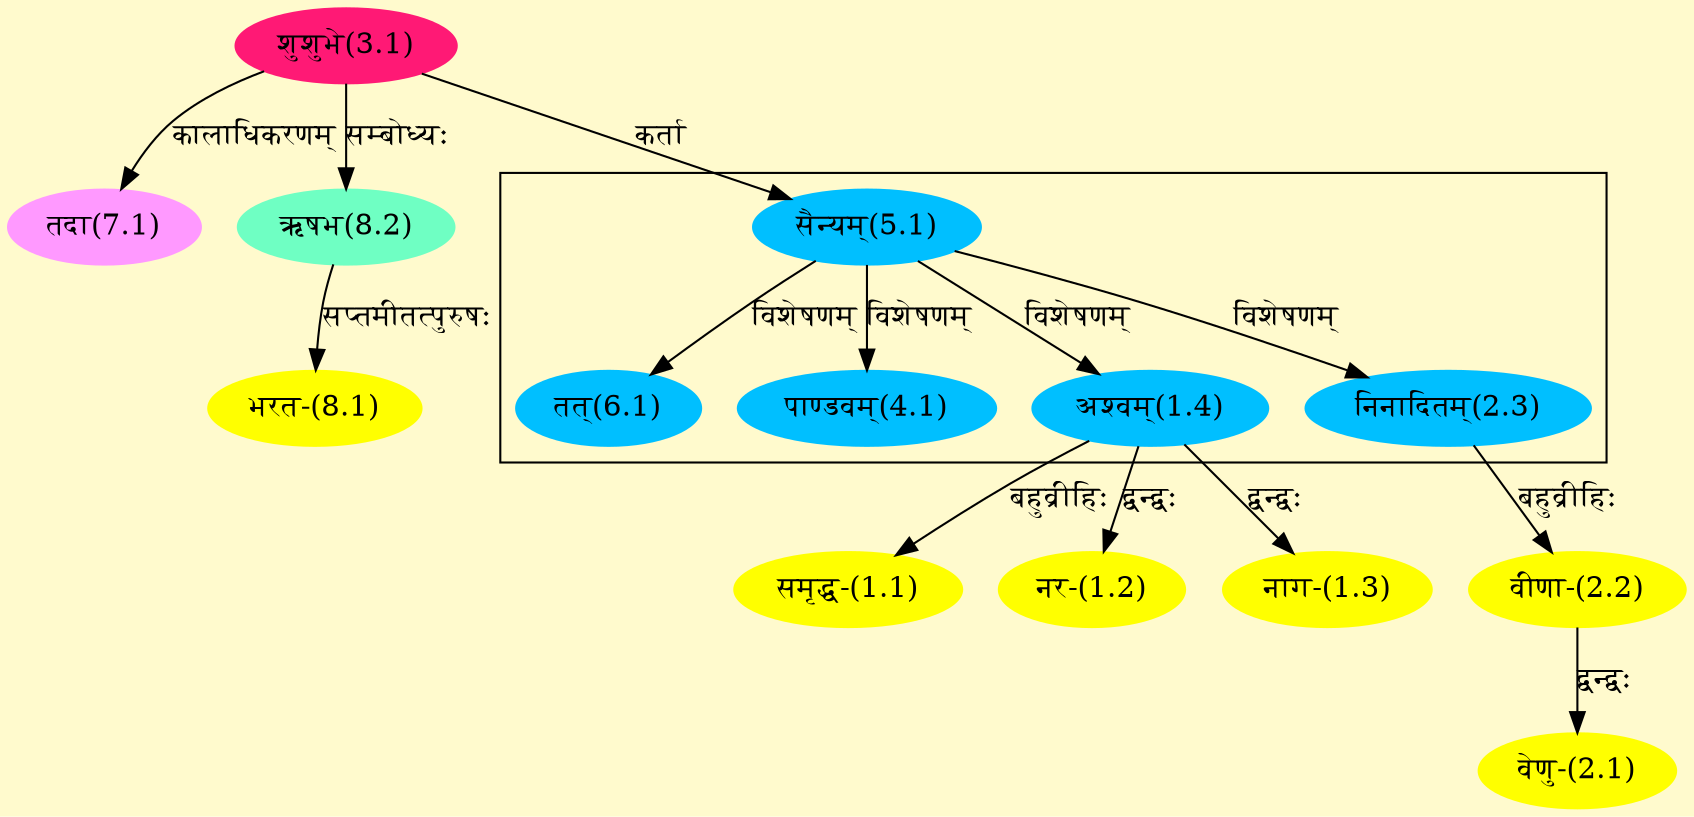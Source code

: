 digraph G{
rankdir=BT;
 compound=true;
 bgcolor="lemonchiffon1";

subgraph cluster_1{
Node1_4 [style=filled, color="#00BFFF" label = "अश्वम्(1.4)"]
Node5_1 [style=filled, color="#00BFFF" label = "सैन्यम्(5.1)"]
Node2_3 [style=filled, color="#00BFFF" label = "निनादितम्(2.3)"]
Node4_1 [style=filled, color="#00BFFF" label = "पाण्डवम्(4.1)"]
Node6_1 [style=filled, color="#00BFFF" label = "तत्(6.1)"]

}
Node1_1 [style=filled, color="#FFFF00" label = "समृद्ध-(1.1)"]
Node1_4 [style=filled, color="#00BFFF" label = "अश्वम्(1.4)"]
Node1_2 [style=filled, color="#FFFF00" label = "नर-(1.2)"]
Node1_3 [style=filled, color="#FFFF00" label = "नाग-(1.3)"]
Node2_1 [style=filled, color="#FFFF00" label = "वेणु-(2.1)"]
Node2_2 [style=filled, color="#FFFF00" label = "वीणा-(2.2)"]
Node2_3 [style=filled, color="#00BFFF" label = "निनादितम्(2.3)"]
Node3_1 [style=filled, color="#FF1975" label = "शुशुभे(3.1)"]
Node5_1 [style=filled, color="#00BFFF" label = "सैन्यम्(5.1)"]
Node [style=filled, color="" label = "()"]
Node7_1 [style=filled, color="#FF99FF" label = "तदा(7.1)"]
Node8_1 [style=filled, color="#FFFF00" label = "भरत-(8.1)"]
Node8_2 [style=filled, color="#6FFFC3" label = "ऋषभ(8.2)"]
/* Start of Relations section */

Node1_1 -> Node1_4 [  label="बहुव्रीहिः"  dir="back" ]
Node1_2 -> Node1_4 [  label="द्वन्द्वः"  dir="back" ]
Node1_3 -> Node1_4 [  label="द्वन्द्वः"  dir="back" ]
Node1_4 -> Node5_1 [  label="विशेषणम्"  dir="back" ]
Node2_1 -> Node2_2 [  label="द्वन्द्वः"  dir="back" ]
Node2_2 -> Node2_3 [  label="बहुव्रीहिः"  dir="back" ]
Node2_3 -> Node5_1 [  label="विशेषणम्"  dir="back" ]
Node4_1 -> Node5_1 [  label="विशेषणम्"  dir="back" ]
Node5_1 -> Node3_1 [  label="कर्ता"  dir="back" ]
Node6_1 -> Node5_1 [  label="विशेषणम्"  dir="back" ]
Node7_1 -> Node3_1 [  label="कालाधिकरणम्"  dir="back" ]
Node8_1 -> Node8_2 [  label="सप्तमीतत्पुरुषः"  dir="back" ]
Node8_2 -> Node3_1 [  label="सम्बोध्यः"  dir="back" ]
}
